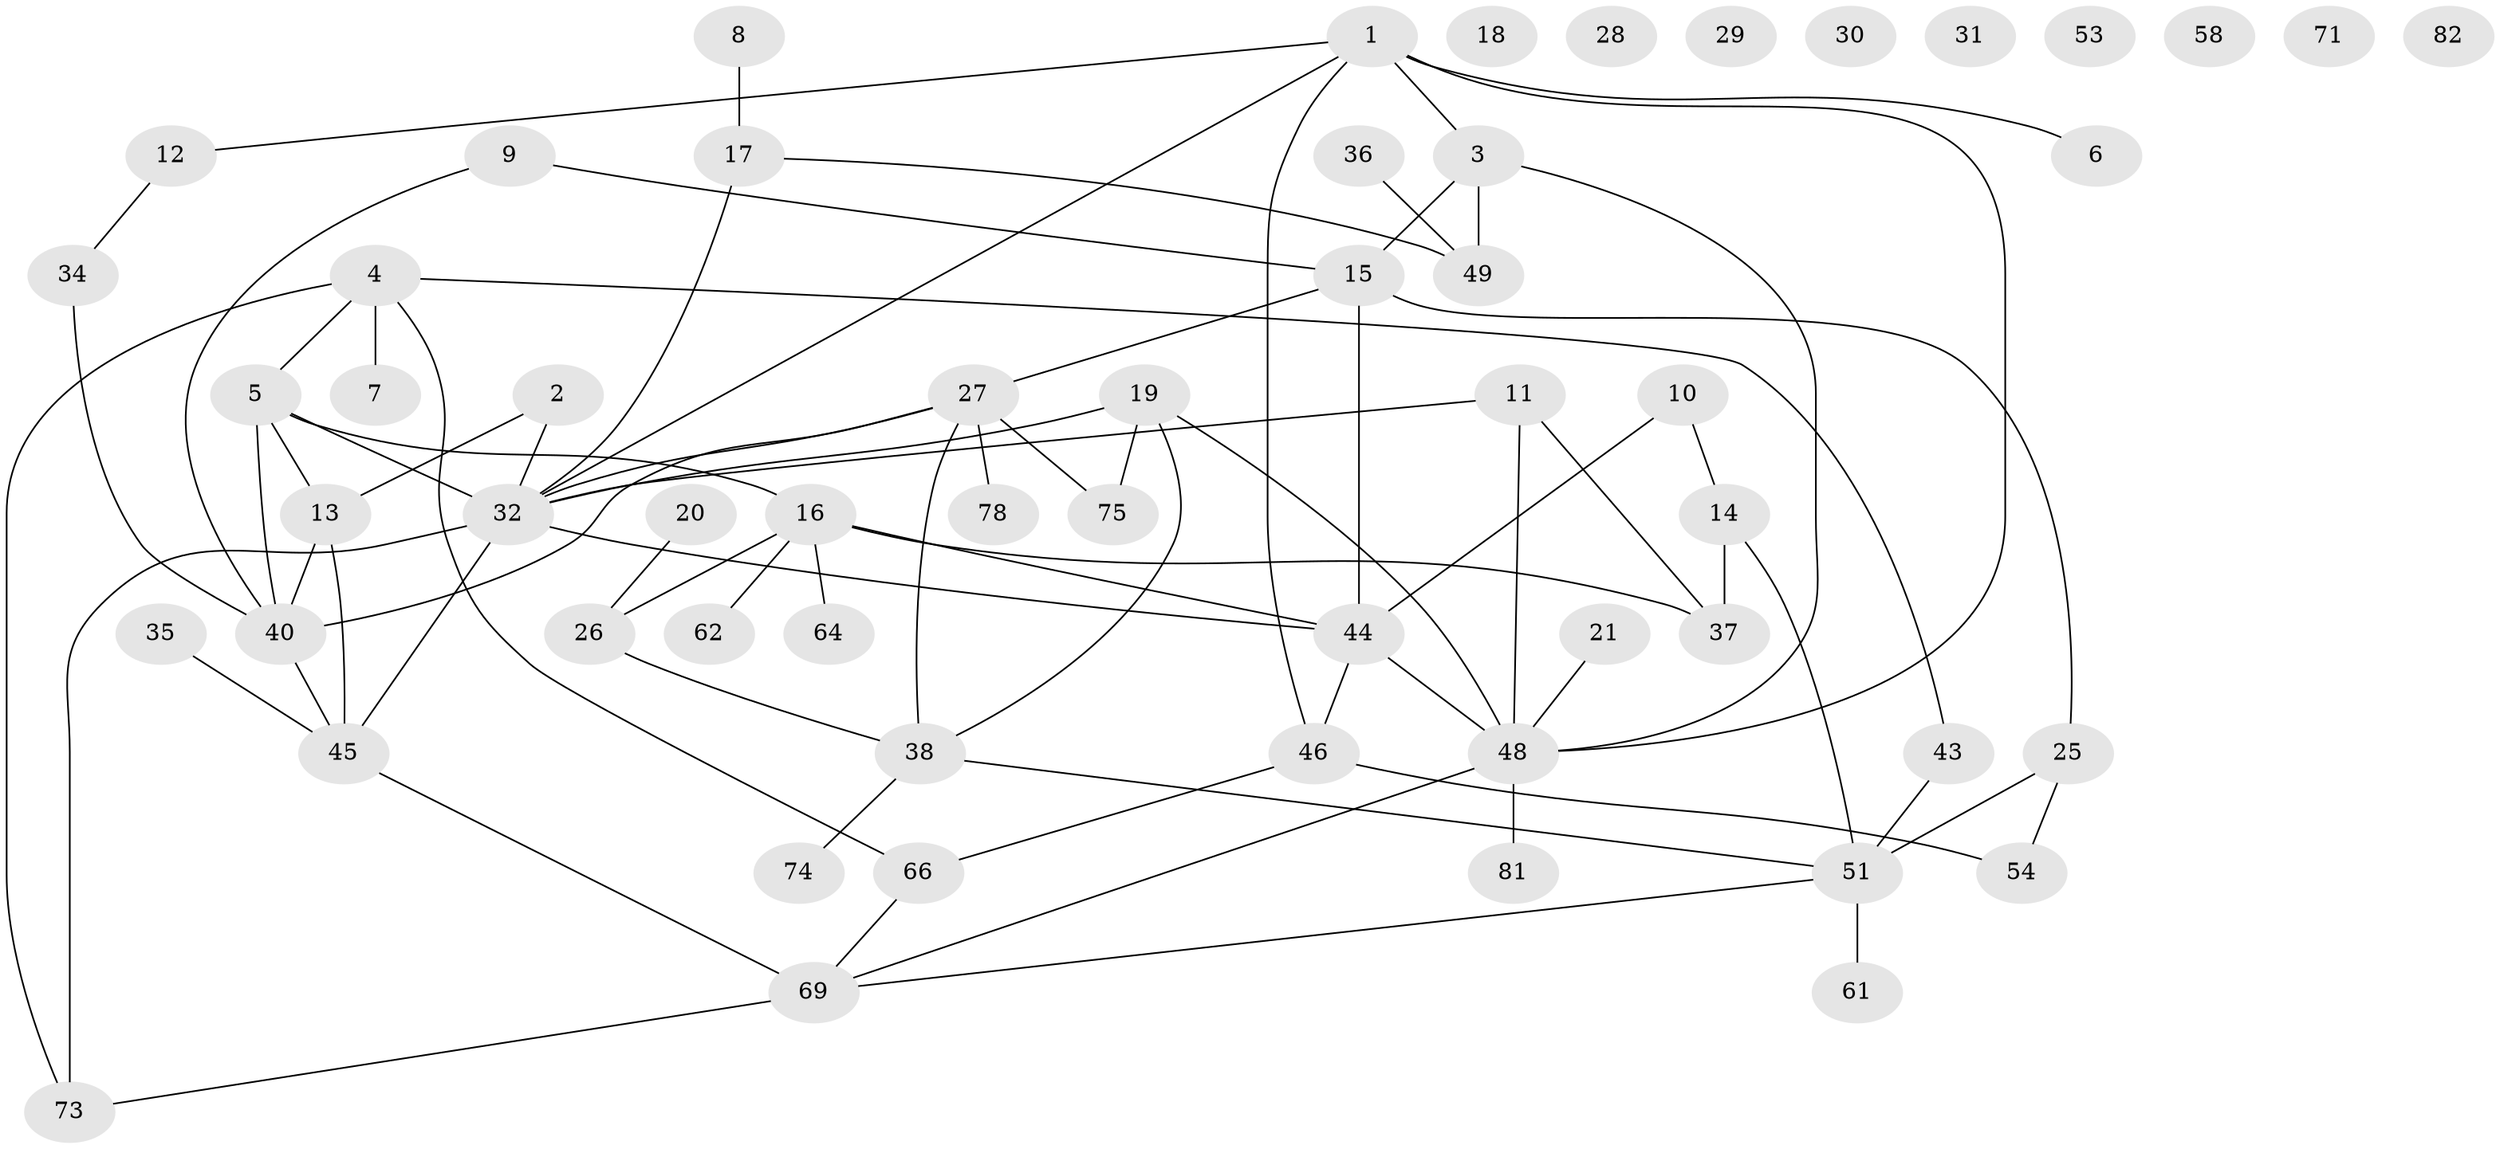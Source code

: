 // original degree distribution, {4: 0.07228915662650602, 2: 0.2289156626506024, 5: 0.08433734939759036, 1: 0.18072289156626506, 3: 0.25301204819277107, 0: 0.10843373493975904, 6: 0.060240963855421686, 7: 0.012048192771084338}
// Generated by graph-tools (version 1.1) at 2025/41/03/06/25 10:41:19]
// undirected, 57 vertices, 78 edges
graph export_dot {
graph [start="1"]
  node [color=gray90,style=filled];
  1 [super="+41"];
  2 [super="+22"];
  3 [super="+55"];
  4 [super="+68"];
  5 [super="+33"];
  6;
  7;
  8;
  9;
  10 [super="+39"];
  11;
  12 [super="+70"];
  13 [super="+60"];
  14 [super="+23"];
  15 [super="+63"];
  16 [super="+57"];
  17 [super="+77"];
  18;
  19 [super="+24"];
  20;
  21;
  25;
  26;
  27 [super="+76"];
  28;
  29;
  30;
  31;
  32 [super="+56"];
  34;
  35 [super="+42"];
  36;
  37 [super="+50"];
  38 [super="+79"];
  40 [super="+67"];
  43;
  44 [super="+65"];
  45 [super="+47"];
  46 [super="+59"];
  48 [super="+52"];
  49;
  51 [super="+72"];
  53;
  54 [super="+80"];
  58;
  61;
  62;
  64;
  66;
  69 [super="+83"];
  71;
  73;
  74;
  75;
  78;
  81;
  82;
  1 -- 6;
  1 -- 46;
  1 -- 48;
  1 -- 3;
  1 -- 12;
  1 -- 32;
  2 -- 13;
  2 -- 32;
  3 -- 15;
  3 -- 49;
  3 -- 48;
  4 -- 5;
  4 -- 43;
  4 -- 66;
  4 -- 73;
  4 -- 7;
  5 -- 13;
  5 -- 16;
  5 -- 32;
  5 -- 40;
  8 -- 17;
  9 -- 15;
  9 -- 40;
  10 -- 44;
  10 -- 14;
  11 -- 32;
  11 -- 37;
  11 -- 48;
  12 -- 34;
  13 -- 45;
  13 -- 40;
  14 -- 51;
  14 -- 37;
  15 -- 25;
  15 -- 27;
  15 -- 44;
  16 -- 62;
  16 -- 37;
  16 -- 44;
  16 -- 26;
  16 -- 64;
  17 -- 49;
  17 -- 32;
  19 -- 75;
  19 -- 32;
  19 -- 48;
  19 -- 38;
  20 -- 26;
  21 -- 48;
  25 -- 51;
  25 -- 54;
  26 -- 38;
  27 -- 32;
  27 -- 38;
  27 -- 78;
  27 -- 40;
  27 -- 75;
  32 -- 45;
  32 -- 73;
  32 -- 44;
  34 -- 40;
  35 -- 45 [weight=2];
  36 -- 49;
  38 -- 51;
  38 -- 74;
  40 -- 45;
  43 -- 51;
  44 -- 46;
  44 -- 48;
  45 -- 69 [weight=2];
  46 -- 66;
  46 -- 54;
  48 -- 69;
  48 -- 81;
  51 -- 69;
  51 -- 61;
  66 -- 69;
  69 -- 73;
}
